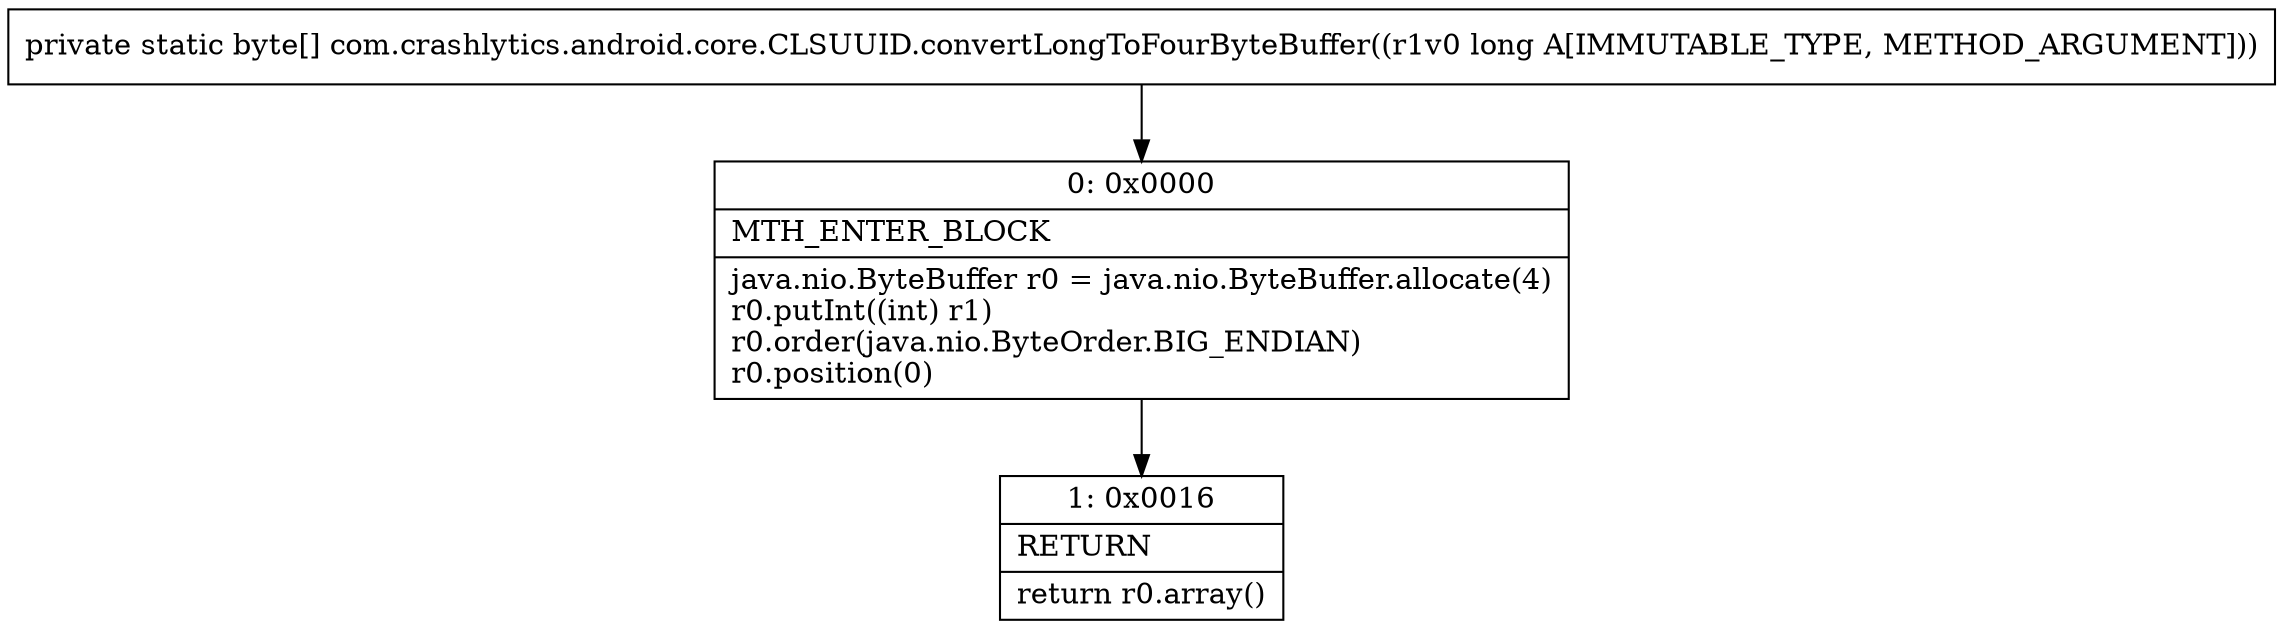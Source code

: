 digraph "CFG forcom.crashlytics.android.core.CLSUUID.convertLongToFourByteBuffer(J)[B" {
Node_0 [shape=record,label="{0\:\ 0x0000|MTH_ENTER_BLOCK\l|java.nio.ByteBuffer r0 = java.nio.ByteBuffer.allocate(4)\lr0.putInt((int) r1)\lr0.order(java.nio.ByteOrder.BIG_ENDIAN)\lr0.position(0)\l}"];
Node_1 [shape=record,label="{1\:\ 0x0016|RETURN\l|return r0.array()\l}"];
MethodNode[shape=record,label="{private static byte[] com.crashlytics.android.core.CLSUUID.convertLongToFourByteBuffer((r1v0 long A[IMMUTABLE_TYPE, METHOD_ARGUMENT])) }"];
MethodNode -> Node_0;
Node_0 -> Node_1;
}

